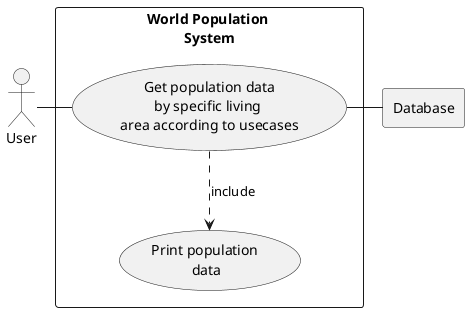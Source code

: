 @startuml
actor HR as "User"

rectangle Database

rectangle "World Population \nSystem" {
    usecase UC4 as "Get population data
    by specific living \narea according to usecases"

    usecase UCa as "Print population \ndata"

    HR - UC4
    UC4 ..> UCa : include
    UC4 - Database
}
@enduml